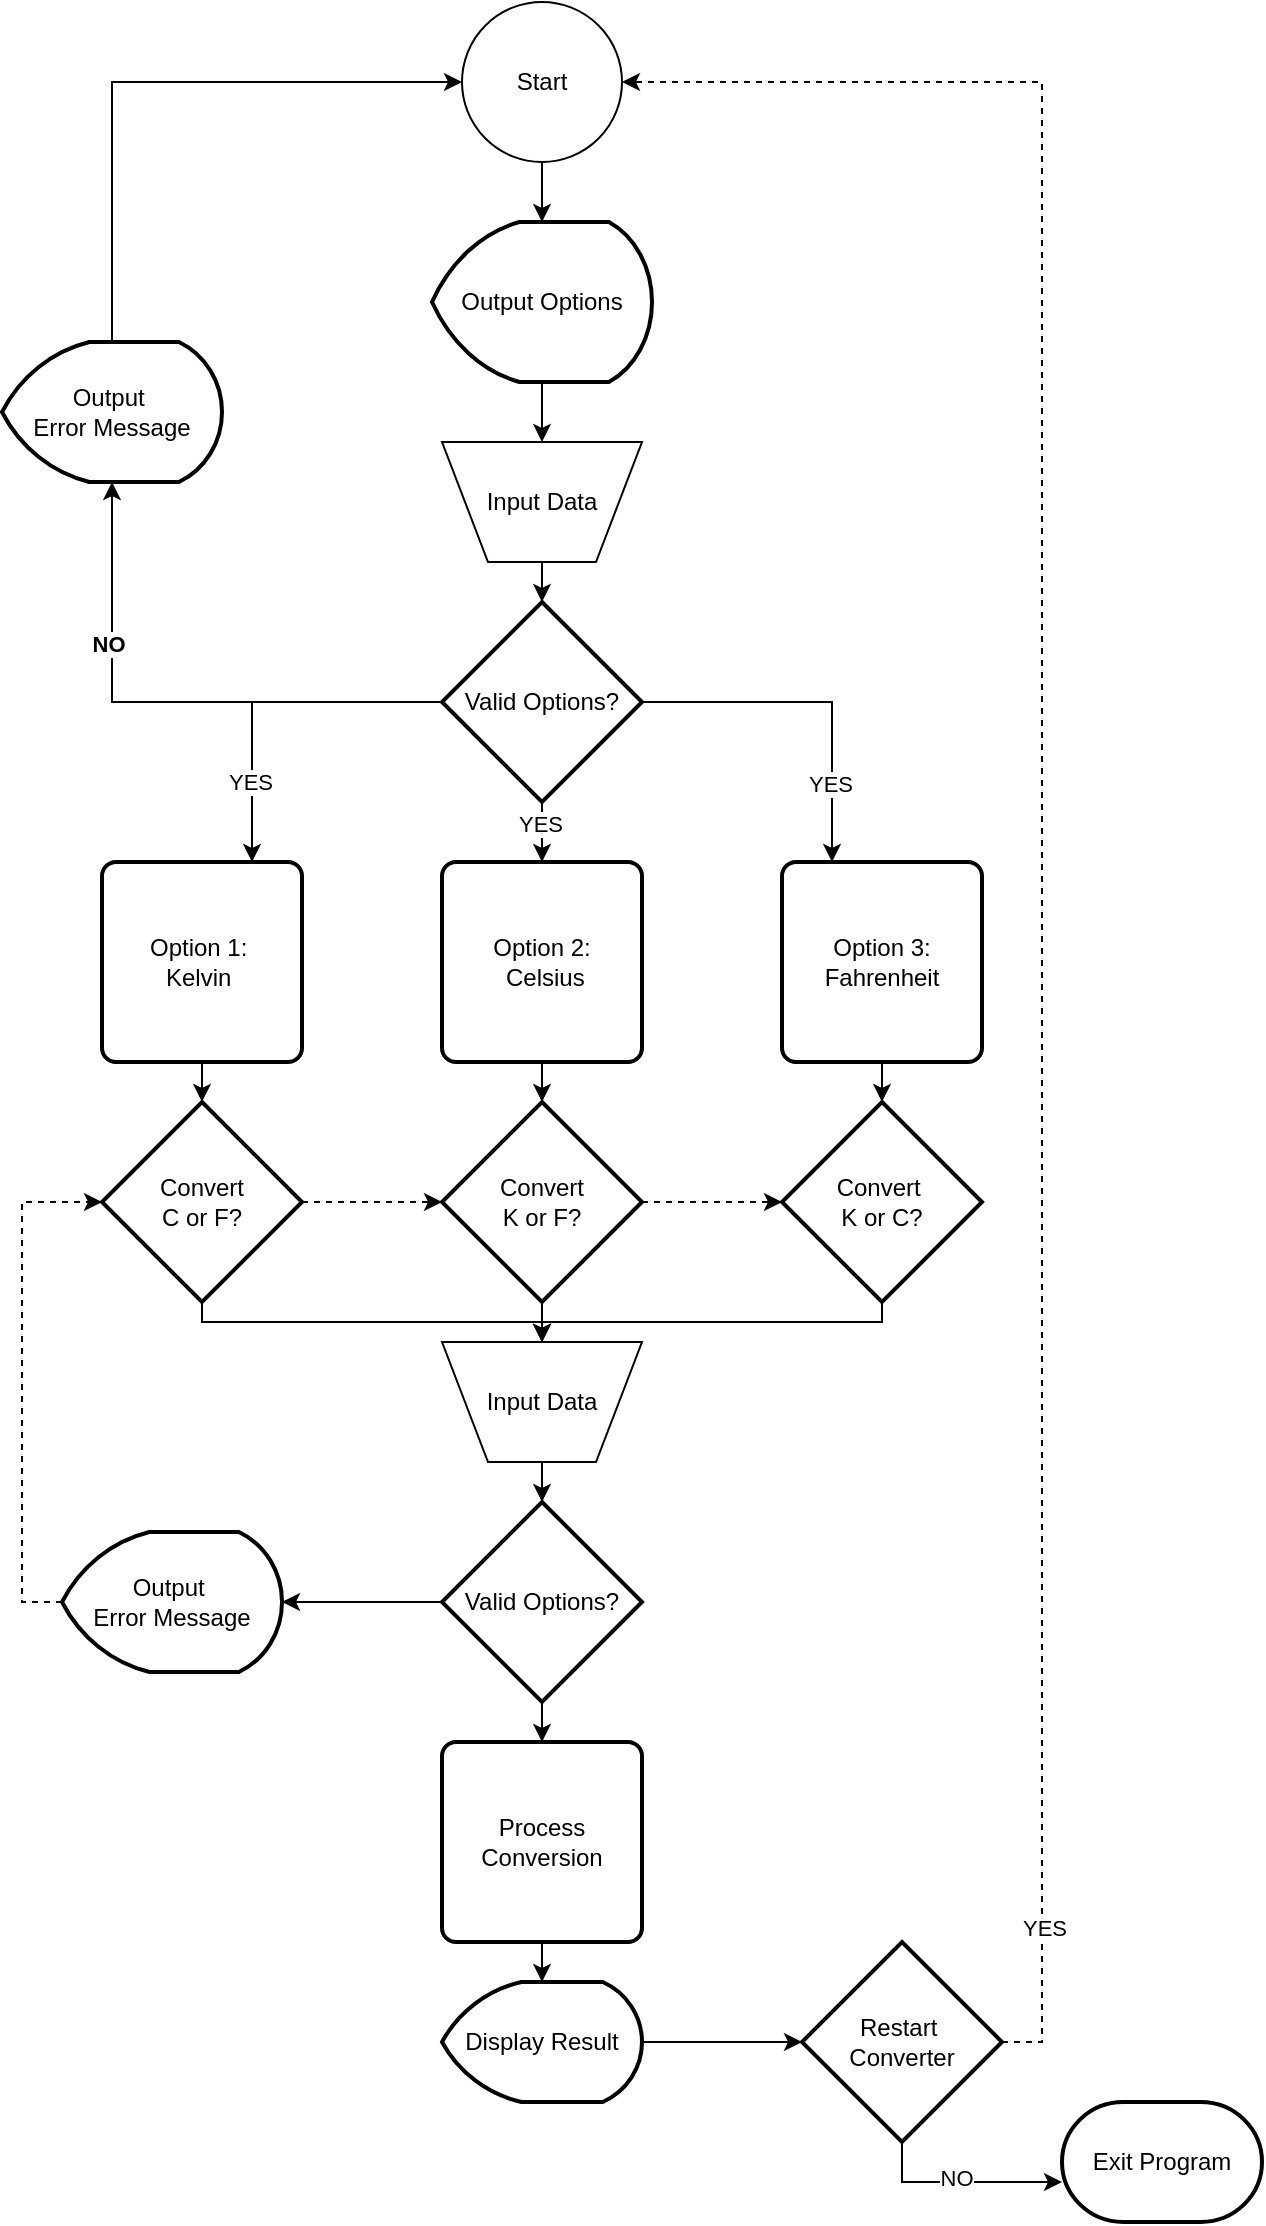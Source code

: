 <mxfile version="26.1.3">
  <diagram id="C5RBs43oDa-KdzZeNtuy" name="Page-1">
    <mxGraphModel dx="1042" dy="565" grid="1" gridSize="10" guides="1" tooltips="1" connect="1" arrows="1" fold="1" page="1" pageScale="1" pageWidth="827" pageHeight="1169" math="0" shadow="0">
      <root>
        <mxCell id="WIyWlLk6GJQsqaUBKTNV-0" />
        <mxCell id="WIyWlLk6GJQsqaUBKTNV-1" parent="WIyWlLk6GJQsqaUBKTNV-0" />
        <mxCell id="1wq6jjtfj3U2UPyOPcPt-0" value="Start" style="ellipse;whiteSpace=wrap;html=1;aspect=fixed;" vertex="1" parent="WIyWlLk6GJQsqaUBKTNV-1">
          <mxGeometry x="360" y="40" width="80" height="80" as="geometry" />
        </mxCell>
        <mxCell id="1wq6jjtfj3U2UPyOPcPt-26" style="edgeStyle=orthogonalEdgeStyle;rounded=0;orthogonalLoop=1;jettySize=auto;html=1;exitX=0.5;exitY=1;exitDx=0;exitDy=0;exitPerimeter=0;entryX=0.5;entryY=0;entryDx=0;entryDy=0;" edge="1" parent="WIyWlLk6GJQsqaUBKTNV-1" source="1wq6jjtfj3U2UPyOPcPt-1" target="1wq6jjtfj3U2UPyOPcPt-2">
          <mxGeometry relative="1" as="geometry" />
        </mxCell>
        <mxCell id="1wq6jjtfj3U2UPyOPcPt-1" value="Output Options" style="strokeWidth=2;html=1;shape=mxgraph.flowchart.display;whiteSpace=wrap;" vertex="1" parent="WIyWlLk6GJQsqaUBKTNV-1">
          <mxGeometry x="345" y="150" width="110" height="80" as="geometry" />
        </mxCell>
        <mxCell id="1wq6jjtfj3U2UPyOPcPt-2" value="Input Data" style="verticalLabelPosition=middle;verticalAlign=middle;html=1;shape=trapezoid;perimeter=trapezoidPerimeter;whiteSpace=wrap;size=0.23;arcSize=10;flipV=1;labelPosition=center;align=center;" vertex="1" parent="WIyWlLk6GJQsqaUBKTNV-1">
          <mxGeometry x="350" y="260" width="100" height="60" as="geometry" />
        </mxCell>
        <mxCell id="1wq6jjtfj3U2UPyOPcPt-28" style="edgeStyle=orthogonalEdgeStyle;rounded=0;orthogonalLoop=1;jettySize=auto;html=1;exitX=0.5;exitY=1;exitDx=0;exitDy=0;exitPerimeter=0;entryX=0.5;entryY=0;entryDx=0;entryDy=0;" edge="1" parent="WIyWlLk6GJQsqaUBKTNV-1" source="1wq6jjtfj3U2UPyOPcPt-3" target="1wq6jjtfj3U2UPyOPcPt-7">
          <mxGeometry relative="1" as="geometry" />
        </mxCell>
        <mxCell id="1wq6jjtfj3U2UPyOPcPt-31" value="YES" style="edgeLabel;html=1;align=center;verticalAlign=middle;resizable=0;points=[];" vertex="1" connectable="0" parent="1wq6jjtfj3U2UPyOPcPt-28">
          <mxGeometry x="-0.307" y="-1" relative="1" as="geometry">
            <mxPoint as="offset" />
          </mxGeometry>
        </mxCell>
        <mxCell id="1wq6jjtfj3U2UPyOPcPt-29" style="edgeStyle=orthogonalEdgeStyle;rounded=0;orthogonalLoop=1;jettySize=auto;html=1;exitX=0;exitY=0.5;exitDx=0;exitDy=0;exitPerimeter=0;entryX=0.75;entryY=0;entryDx=0;entryDy=0;" edge="1" parent="WIyWlLk6GJQsqaUBKTNV-1" source="1wq6jjtfj3U2UPyOPcPt-3" target="1wq6jjtfj3U2UPyOPcPt-6">
          <mxGeometry relative="1" as="geometry" />
        </mxCell>
        <mxCell id="1wq6jjtfj3U2UPyOPcPt-30" value="YES" style="edgeLabel;html=1;align=center;verticalAlign=middle;resizable=0;points=[];" vertex="1" connectable="0" parent="1wq6jjtfj3U2UPyOPcPt-29">
          <mxGeometry x="0.544" y="-1" relative="1" as="geometry">
            <mxPoint as="offset" />
          </mxGeometry>
        </mxCell>
        <mxCell id="1wq6jjtfj3U2UPyOPcPt-32" style="edgeStyle=orthogonalEdgeStyle;rounded=0;orthogonalLoop=1;jettySize=auto;html=1;exitX=1;exitY=0.5;exitDx=0;exitDy=0;exitPerimeter=0;entryX=0.25;entryY=0;entryDx=0;entryDy=0;" edge="1" parent="WIyWlLk6GJQsqaUBKTNV-1" source="1wq6jjtfj3U2UPyOPcPt-3" target="1wq6jjtfj3U2UPyOPcPt-8">
          <mxGeometry relative="1" as="geometry" />
        </mxCell>
        <mxCell id="1wq6jjtfj3U2UPyOPcPt-33" value="YES" style="edgeLabel;html=1;align=center;verticalAlign=middle;resizable=0;points=[];" vertex="1" connectable="0" parent="1wq6jjtfj3U2UPyOPcPt-32">
          <mxGeometry x="0.547" y="-1" relative="1" as="geometry">
            <mxPoint as="offset" />
          </mxGeometry>
        </mxCell>
        <mxCell id="1wq6jjtfj3U2UPyOPcPt-3" value="Valid Options?" style="strokeWidth=2;html=1;shape=mxgraph.flowchart.decision;whiteSpace=wrap;" vertex="1" parent="WIyWlLk6GJQsqaUBKTNV-1">
          <mxGeometry x="350" y="340" width="100" height="100" as="geometry" />
        </mxCell>
        <mxCell id="1wq6jjtfj3U2UPyOPcPt-6" value="Option 1:&amp;nbsp;&lt;div&gt;Kelvin&amp;nbsp;&lt;/div&gt;" style="rounded=1;whiteSpace=wrap;html=1;absoluteArcSize=1;arcSize=14;strokeWidth=2;" vertex="1" parent="WIyWlLk6GJQsqaUBKTNV-1">
          <mxGeometry x="180" y="470" width="100" height="100" as="geometry" />
        </mxCell>
        <mxCell id="1wq6jjtfj3U2UPyOPcPt-7" value="Option 2:&lt;div&gt;&amp;nbsp;Celsius&lt;/div&gt;" style="rounded=1;whiteSpace=wrap;html=1;absoluteArcSize=1;arcSize=14;strokeWidth=2;" vertex="1" parent="WIyWlLk6GJQsqaUBKTNV-1">
          <mxGeometry x="350" y="470" width="100" height="100" as="geometry" />
        </mxCell>
        <mxCell id="1wq6jjtfj3U2UPyOPcPt-8" value="Option 3: Fahrenheit" style="rounded=1;whiteSpace=wrap;html=1;absoluteArcSize=1;arcSize=14;strokeWidth=2;" vertex="1" parent="WIyWlLk6GJQsqaUBKTNV-1">
          <mxGeometry x="520" y="470" width="100" height="100" as="geometry" />
        </mxCell>
        <mxCell id="1wq6jjtfj3U2UPyOPcPt-37" style="edgeStyle=orthogonalEdgeStyle;rounded=0;orthogonalLoop=1;jettySize=auto;html=1;exitX=0.5;exitY=1;exitDx=0;exitDy=0;exitPerimeter=0;" edge="1" parent="WIyWlLk6GJQsqaUBKTNV-1" source="1wq6jjtfj3U2UPyOPcPt-13" target="1wq6jjtfj3U2UPyOPcPt-16">
          <mxGeometry relative="1" as="geometry">
            <Array as="points">
              <mxPoint x="230" y="700" />
              <mxPoint x="400" y="700" />
            </Array>
          </mxGeometry>
        </mxCell>
        <mxCell id="1wq6jjtfj3U2UPyOPcPt-13" value="Convert&lt;div&gt;C or F?&lt;/div&gt;" style="strokeWidth=2;html=1;shape=mxgraph.flowchart.decision;whiteSpace=wrap;" vertex="1" parent="WIyWlLk6GJQsqaUBKTNV-1">
          <mxGeometry x="180" y="590" width="100" height="100" as="geometry" />
        </mxCell>
        <mxCell id="1wq6jjtfj3U2UPyOPcPt-38" style="edgeStyle=orthogonalEdgeStyle;rounded=0;orthogonalLoop=1;jettySize=auto;html=1;exitX=0.5;exitY=1;exitDx=0;exitDy=0;exitPerimeter=0;" edge="1" parent="WIyWlLk6GJQsqaUBKTNV-1" source="1wq6jjtfj3U2UPyOPcPt-14">
          <mxGeometry relative="1" as="geometry">
            <mxPoint x="400" y="710" as="targetPoint" />
          </mxGeometry>
        </mxCell>
        <mxCell id="1wq6jjtfj3U2UPyOPcPt-14" value="Convert&lt;div&gt;K or F?&lt;/div&gt;" style="strokeWidth=2;html=1;shape=mxgraph.flowchart.decision;whiteSpace=wrap;" vertex="1" parent="WIyWlLk6GJQsqaUBKTNV-1">
          <mxGeometry x="350" y="590" width="100" height="100" as="geometry" />
        </mxCell>
        <mxCell id="1wq6jjtfj3U2UPyOPcPt-40" style="edgeStyle=orthogonalEdgeStyle;rounded=0;orthogonalLoop=1;jettySize=auto;html=1;exitX=0.5;exitY=1;exitDx=0;exitDy=0;exitPerimeter=0;" edge="1" parent="WIyWlLk6GJQsqaUBKTNV-1" source="1wq6jjtfj3U2UPyOPcPt-15" target="1wq6jjtfj3U2UPyOPcPt-16">
          <mxGeometry relative="1" as="geometry">
            <Array as="points">
              <mxPoint x="570" y="700" />
              <mxPoint x="400" y="700" />
            </Array>
          </mxGeometry>
        </mxCell>
        <mxCell id="1wq6jjtfj3U2UPyOPcPt-15" value="Convert&amp;nbsp;&lt;div&gt;K or C?&lt;/div&gt;" style="strokeWidth=2;html=1;shape=mxgraph.flowchart.decision;whiteSpace=wrap;" vertex="1" parent="WIyWlLk6GJQsqaUBKTNV-1">
          <mxGeometry x="520" y="590" width="100" height="100" as="geometry" />
        </mxCell>
        <mxCell id="1wq6jjtfj3U2UPyOPcPt-16" value="Input Data" style="verticalLabelPosition=middle;verticalAlign=middle;html=1;shape=trapezoid;perimeter=trapezoidPerimeter;whiteSpace=wrap;size=0.23;arcSize=10;flipV=1;labelPosition=center;align=center;" vertex="1" parent="WIyWlLk6GJQsqaUBKTNV-1">
          <mxGeometry x="350" y="710" width="100" height="60" as="geometry" />
        </mxCell>
        <mxCell id="1wq6jjtfj3U2UPyOPcPt-42" style="edgeStyle=orthogonalEdgeStyle;rounded=0;orthogonalLoop=1;jettySize=auto;html=1;exitX=0.5;exitY=1;exitDx=0;exitDy=0;exitPerimeter=0;entryX=0.5;entryY=0;entryDx=0;entryDy=0;" edge="1" parent="WIyWlLk6GJQsqaUBKTNV-1" source="1wq6jjtfj3U2UPyOPcPt-17" target="1wq6jjtfj3U2UPyOPcPt-18">
          <mxGeometry relative="1" as="geometry" />
        </mxCell>
        <mxCell id="1wq6jjtfj3U2UPyOPcPt-17" value="Valid Options?" style="strokeWidth=2;html=1;shape=mxgraph.flowchart.decision;whiteSpace=wrap;" vertex="1" parent="WIyWlLk6GJQsqaUBKTNV-1">
          <mxGeometry x="350" y="790" width="100" height="100" as="geometry" />
        </mxCell>
        <mxCell id="1wq6jjtfj3U2UPyOPcPt-44" style="edgeStyle=orthogonalEdgeStyle;rounded=0;orthogonalLoop=1;jettySize=auto;html=1;exitX=0.5;exitY=1;exitDx=0;exitDy=0;" edge="1" parent="WIyWlLk6GJQsqaUBKTNV-1" source="1wq6jjtfj3U2UPyOPcPt-18" target="1wq6jjtfj3U2UPyOPcPt-19">
          <mxGeometry relative="1" as="geometry" />
        </mxCell>
        <mxCell id="1wq6jjtfj3U2UPyOPcPt-18" value="Process Conversion" style="rounded=1;whiteSpace=wrap;html=1;absoluteArcSize=1;arcSize=14;strokeWidth=2;" vertex="1" parent="WIyWlLk6GJQsqaUBKTNV-1">
          <mxGeometry x="350" y="910" width="100" height="100" as="geometry" />
        </mxCell>
        <mxCell id="1wq6jjtfj3U2UPyOPcPt-19" value="Display Result" style="strokeWidth=2;html=1;shape=mxgraph.flowchart.display;whiteSpace=wrap;" vertex="1" parent="WIyWlLk6GJQsqaUBKTNV-1">
          <mxGeometry x="350" y="1030" width="100" height="60" as="geometry" />
        </mxCell>
        <mxCell id="1wq6jjtfj3U2UPyOPcPt-55" style="edgeStyle=orthogonalEdgeStyle;rounded=0;orthogonalLoop=1;jettySize=auto;html=1;exitX=0;exitY=0.5;exitDx=0;exitDy=0;exitPerimeter=0;entryX=0;entryY=0.5;entryDx=0;entryDy=0;entryPerimeter=0;dashed=1;" edge="1" parent="WIyWlLk6GJQsqaUBKTNV-1" source="1wq6jjtfj3U2UPyOPcPt-20" target="1wq6jjtfj3U2UPyOPcPt-13">
          <mxGeometry relative="1" as="geometry">
            <mxPoint x="130" y="640" as="targetPoint" />
          </mxGeometry>
        </mxCell>
        <mxCell id="1wq6jjtfj3U2UPyOPcPt-20" value="Output&amp;nbsp;&lt;div&gt;Error Message&lt;/div&gt;" style="strokeWidth=2;html=1;shape=mxgraph.flowchart.display;whiteSpace=wrap;" vertex="1" parent="WIyWlLk6GJQsqaUBKTNV-1">
          <mxGeometry x="160" y="805" width="110" height="70" as="geometry" />
        </mxCell>
        <mxCell id="1wq6jjtfj3U2UPyOPcPt-23" style="edgeStyle=orthogonalEdgeStyle;rounded=0;orthogonalLoop=1;jettySize=auto;html=1;exitX=0.5;exitY=0;exitDx=0;exitDy=0;exitPerimeter=0;entryX=0;entryY=0.5;entryDx=0;entryDy=0;" edge="1" parent="WIyWlLk6GJQsqaUBKTNV-1" source="1wq6jjtfj3U2UPyOPcPt-21" target="1wq6jjtfj3U2UPyOPcPt-0">
          <mxGeometry relative="1" as="geometry" />
        </mxCell>
        <mxCell id="1wq6jjtfj3U2UPyOPcPt-21" value="Output&amp;nbsp;&lt;div&gt;Error Message&lt;/div&gt;" style="strokeWidth=2;html=1;shape=mxgraph.flowchart.display;whiteSpace=wrap;" vertex="1" parent="WIyWlLk6GJQsqaUBKTNV-1">
          <mxGeometry x="130" y="210" width="110" height="70" as="geometry" />
        </mxCell>
        <mxCell id="1wq6jjtfj3U2UPyOPcPt-22" style="edgeStyle=orthogonalEdgeStyle;rounded=0;orthogonalLoop=1;jettySize=auto;html=1;exitX=0;exitY=0.5;exitDx=0;exitDy=0;exitPerimeter=0;entryX=0.5;entryY=1;entryDx=0;entryDy=0;entryPerimeter=0;" edge="1" parent="WIyWlLk6GJQsqaUBKTNV-1" source="1wq6jjtfj3U2UPyOPcPt-3" target="1wq6jjtfj3U2UPyOPcPt-21">
          <mxGeometry relative="1" as="geometry" />
        </mxCell>
        <mxCell id="1wq6jjtfj3U2UPyOPcPt-24" value="NO" style="edgeLabel;html=1;align=center;verticalAlign=middle;resizable=0;points=[];fontStyle=1" vertex="1" connectable="0" parent="1wq6jjtfj3U2UPyOPcPt-22">
          <mxGeometry x="0.415" y="2" relative="1" as="geometry">
            <mxPoint as="offset" />
          </mxGeometry>
        </mxCell>
        <mxCell id="1wq6jjtfj3U2UPyOPcPt-25" style="edgeStyle=orthogonalEdgeStyle;rounded=0;orthogonalLoop=1;jettySize=auto;html=1;exitX=0.5;exitY=1;exitDx=0;exitDy=0;entryX=0.5;entryY=0;entryDx=0;entryDy=0;entryPerimeter=0;" edge="1" parent="WIyWlLk6GJQsqaUBKTNV-1" source="1wq6jjtfj3U2UPyOPcPt-0" target="1wq6jjtfj3U2UPyOPcPt-1">
          <mxGeometry relative="1" as="geometry" />
        </mxCell>
        <mxCell id="1wq6jjtfj3U2UPyOPcPt-27" style="edgeStyle=orthogonalEdgeStyle;rounded=0;orthogonalLoop=1;jettySize=auto;html=1;exitX=0.5;exitY=1;exitDx=0;exitDy=0;entryX=0.5;entryY=0;entryDx=0;entryDy=0;entryPerimeter=0;" edge="1" parent="WIyWlLk6GJQsqaUBKTNV-1" source="1wq6jjtfj3U2UPyOPcPt-2" target="1wq6jjtfj3U2UPyOPcPt-3">
          <mxGeometry relative="1" as="geometry" />
        </mxCell>
        <mxCell id="1wq6jjtfj3U2UPyOPcPt-34" style="edgeStyle=orthogonalEdgeStyle;rounded=0;orthogonalLoop=1;jettySize=auto;html=1;exitX=0.5;exitY=1;exitDx=0;exitDy=0;entryX=0.5;entryY=0;entryDx=0;entryDy=0;entryPerimeter=0;" edge="1" parent="WIyWlLk6GJQsqaUBKTNV-1" source="1wq6jjtfj3U2UPyOPcPt-6" target="1wq6jjtfj3U2UPyOPcPt-13">
          <mxGeometry relative="1" as="geometry" />
        </mxCell>
        <mxCell id="1wq6jjtfj3U2UPyOPcPt-35" style="edgeStyle=orthogonalEdgeStyle;rounded=0;orthogonalLoop=1;jettySize=auto;html=1;exitX=0.5;exitY=1;exitDx=0;exitDy=0;entryX=0.5;entryY=0;entryDx=0;entryDy=0;entryPerimeter=0;" edge="1" parent="WIyWlLk6GJQsqaUBKTNV-1" source="1wq6jjtfj3U2UPyOPcPt-7" target="1wq6jjtfj3U2UPyOPcPt-14">
          <mxGeometry relative="1" as="geometry" />
        </mxCell>
        <mxCell id="1wq6jjtfj3U2UPyOPcPt-36" style="edgeStyle=orthogonalEdgeStyle;rounded=0;orthogonalLoop=1;jettySize=auto;html=1;exitX=0.5;exitY=1;exitDx=0;exitDy=0;entryX=0.5;entryY=0;entryDx=0;entryDy=0;entryPerimeter=0;" edge="1" parent="WIyWlLk6GJQsqaUBKTNV-1" source="1wq6jjtfj3U2UPyOPcPt-8" target="1wq6jjtfj3U2UPyOPcPt-15">
          <mxGeometry relative="1" as="geometry" />
        </mxCell>
        <mxCell id="1wq6jjtfj3U2UPyOPcPt-41" style="edgeStyle=orthogonalEdgeStyle;rounded=0;orthogonalLoop=1;jettySize=auto;html=1;exitX=0.5;exitY=1;exitDx=0;exitDy=0;entryX=0.5;entryY=0;entryDx=0;entryDy=0;entryPerimeter=0;" edge="1" parent="WIyWlLk6GJQsqaUBKTNV-1" source="1wq6jjtfj3U2UPyOPcPt-16" target="1wq6jjtfj3U2UPyOPcPt-17">
          <mxGeometry relative="1" as="geometry" />
        </mxCell>
        <mxCell id="1wq6jjtfj3U2UPyOPcPt-45" value="Exit Program" style="strokeWidth=2;html=1;shape=mxgraph.flowchart.terminator;whiteSpace=wrap;" vertex="1" parent="WIyWlLk6GJQsqaUBKTNV-1">
          <mxGeometry x="660" y="1090" width="100" height="60" as="geometry" />
        </mxCell>
        <mxCell id="1wq6jjtfj3U2UPyOPcPt-46" value="Restart&amp;nbsp;&lt;div&gt;Converter&lt;/div&gt;" style="strokeWidth=2;html=1;shape=mxgraph.flowchart.decision;whiteSpace=wrap;" vertex="1" parent="WIyWlLk6GJQsqaUBKTNV-1">
          <mxGeometry x="530" y="1010" width="100" height="100" as="geometry" />
        </mxCell>
        <mxCell id="1wq6jjtfj3U2UPyOPcPt-47" style="edgeStyle=orthogonalEdgeStyle;rounded=0;orthogonalLoop=1;jettySize=auto;html=1;exitX=1;exitY=0.5;exitDx=0;exitDy=0;exitPerimeter=0;entryX=1;entryY=0.5;entryDx=0;entryDy=0;dashed=1;" edge="1" parent="WIyWlLk6GJQsqaUBKTNV-1" source="1wq6jjtfj3U2UPyOPcPt-46" target="1wq6jjtfj3U2UPyOPcPt-0">
          <mxGeometry relative="1" as="geometry">
            <mxPoint x="710.4" y="1130" as="sourcePoint" />
            <mxPoint x="480" y="50" as="targetPoint" />
          </mxGeometry>
        </mxCell>
        <mxCell id="1wq6jjtfj3U2UPyOPcPt-52" value="YES" style="edgeLabel;html=1;align=center;verticalAlign=middle;resizable=0;points=[];" vertex="1" connectable="0" parent="1wq6jjtfj3U2UPyOPcPt-47">
          <mxGeometry x="-0.873" y="-1" relative="1" as="geometry">
            <mxPoint as="offset" />
          </mxGeometry>
        </mxCell>
        <mxCell id="1wq6jjtfj3U2UPyOPcPt-50" style="edgeStyle=orthogonalEdgeStyle;rounded=0;orthogonalLoop=1;jettySize=auto;html=1;exitX=0.5;exitY=1;exitDx=0;exitDy=0;exitPerimeter=0;entryX=0;entryY=0.667;entryDx=0;entryDy=0;entryPerimeter=0;" edge="1" parent="WIyWlLk6GJQsqaUBKTNV-1" source="1wq6jjtfj3U2UPyOPcPt-46" target="1wq6jjtfj3U2UPyOPcPt-45">
          <mxGeometry relative="1" as="geometry" />
        </mxCell>
        <mxCell id="1wq6jjtfj3U2UPyOPcPt-51" value="NO" style="edgeLabel;html=1;align=center;verticalAlign=middle;resizable=0;points=[];" vertex="1" connectable="0" parent="1wq6jjtfj3U2UPyOPcPt-50">
          <mxGeometry x="-0.33" y="2" relative="1" as="geometry">
            <mxPoint x="13" as="offset" />
          </mxGeometry>
        </mxCell>
        <mxCell id="1wq6jjtfj3U2UPyOPcPt-53" style="edgeStyle=orthogonalEdgeStyle;rounded=0;orthogonalLoop=1;jettySize=auto;html=1;exitX=1;exitY=0.5;exitDx=0;exitDy=0;exitPerimeter=0;entryX=0;entryY=0.5;entryDx=0;entryDy=0;entryPerimeter=0;" edge="1" parent="WIyWlLk6GJQsqaUBKTNV-1" source="1wq6jjtfj3U2UPyOPcPt-19" target="1wq6jjtfj3U2UPyOPcPt-46">
          <mxGeometry relative="1" as="geometry" />
        </mxCell>
        <mxCell id="1wq6jjtfj3U2UPyOPcPt-54" style="edgeStyle=orthogonalEdgeStyle;rounded=0;orthogonalLoop=1;jettySize=auto;html=1;exitX=0;exitY=0.5;exitDx=0;exitDy=0;exitPerimeter=0;entryX=1;entryY=0.5;entryDx=0;entryDy=0;entryPerimeter=0;" edge="1" parent="WIyWlLk6GJQsqaUBKTNV-1" source="1wq6jjtfj3U2UPyOPcPt-17" target="1wq6jjtfj3U2UPyOPcPt-20">
          <mxGeometry relative="1" as="geometry" />
        </mxCell>
        <mxCell id="1wq6jjtfj3U2UPyOPcPt-56" style="edgeStyle=orthogonalEdgeStyle;rounded=0;orthogonalLoop=1;jettySize=auto;html=1;exitX=1;exitY=0.5;exitDx=0;exitDy=0;exitPerimeter=0;entryX=0;entryY=0.5;entryDx=0;entryDy=0;entryPerimeter=0;dashed=1;" edge="1" parent="WIyWlLk6GJQsqaUBKTNV-1" source="1wq6jjtfj3U2UPyOPcPt-13" target="1wq6jjtfj3U2UPyOPcPt-14">
          <mxGeometry relative="1" as="geometry" />
        </mxCell>
        <mxCell id="1wq6jjtfj3U2UPyOPcPt-57" style="edgeStyle=orthogonalEdgeStyle;rounded=0;orthogonalLoop=1;jettySize=auto;html=1;exitX=1;exitY=0.5;exitDx=0;exitDy=0;exitPerimeter=0;entryX=0;entryY=0.5;entryDx=0;entryDy=0;entryPerimeter=0;dashed=1;" edge="1" parent="WIyWlLk6GJQsqaUBKTNV-1" source="1wq6jjtfj3U2UPyOPcPt-14" target="1wq6jjtfj3U2UPyOPcPt-15">
          <mxGeometry relative="1" as="geometry" />
        </mxCell>
      </root>
    </mxGraphModel>
  </diagram>
</mxfile>
